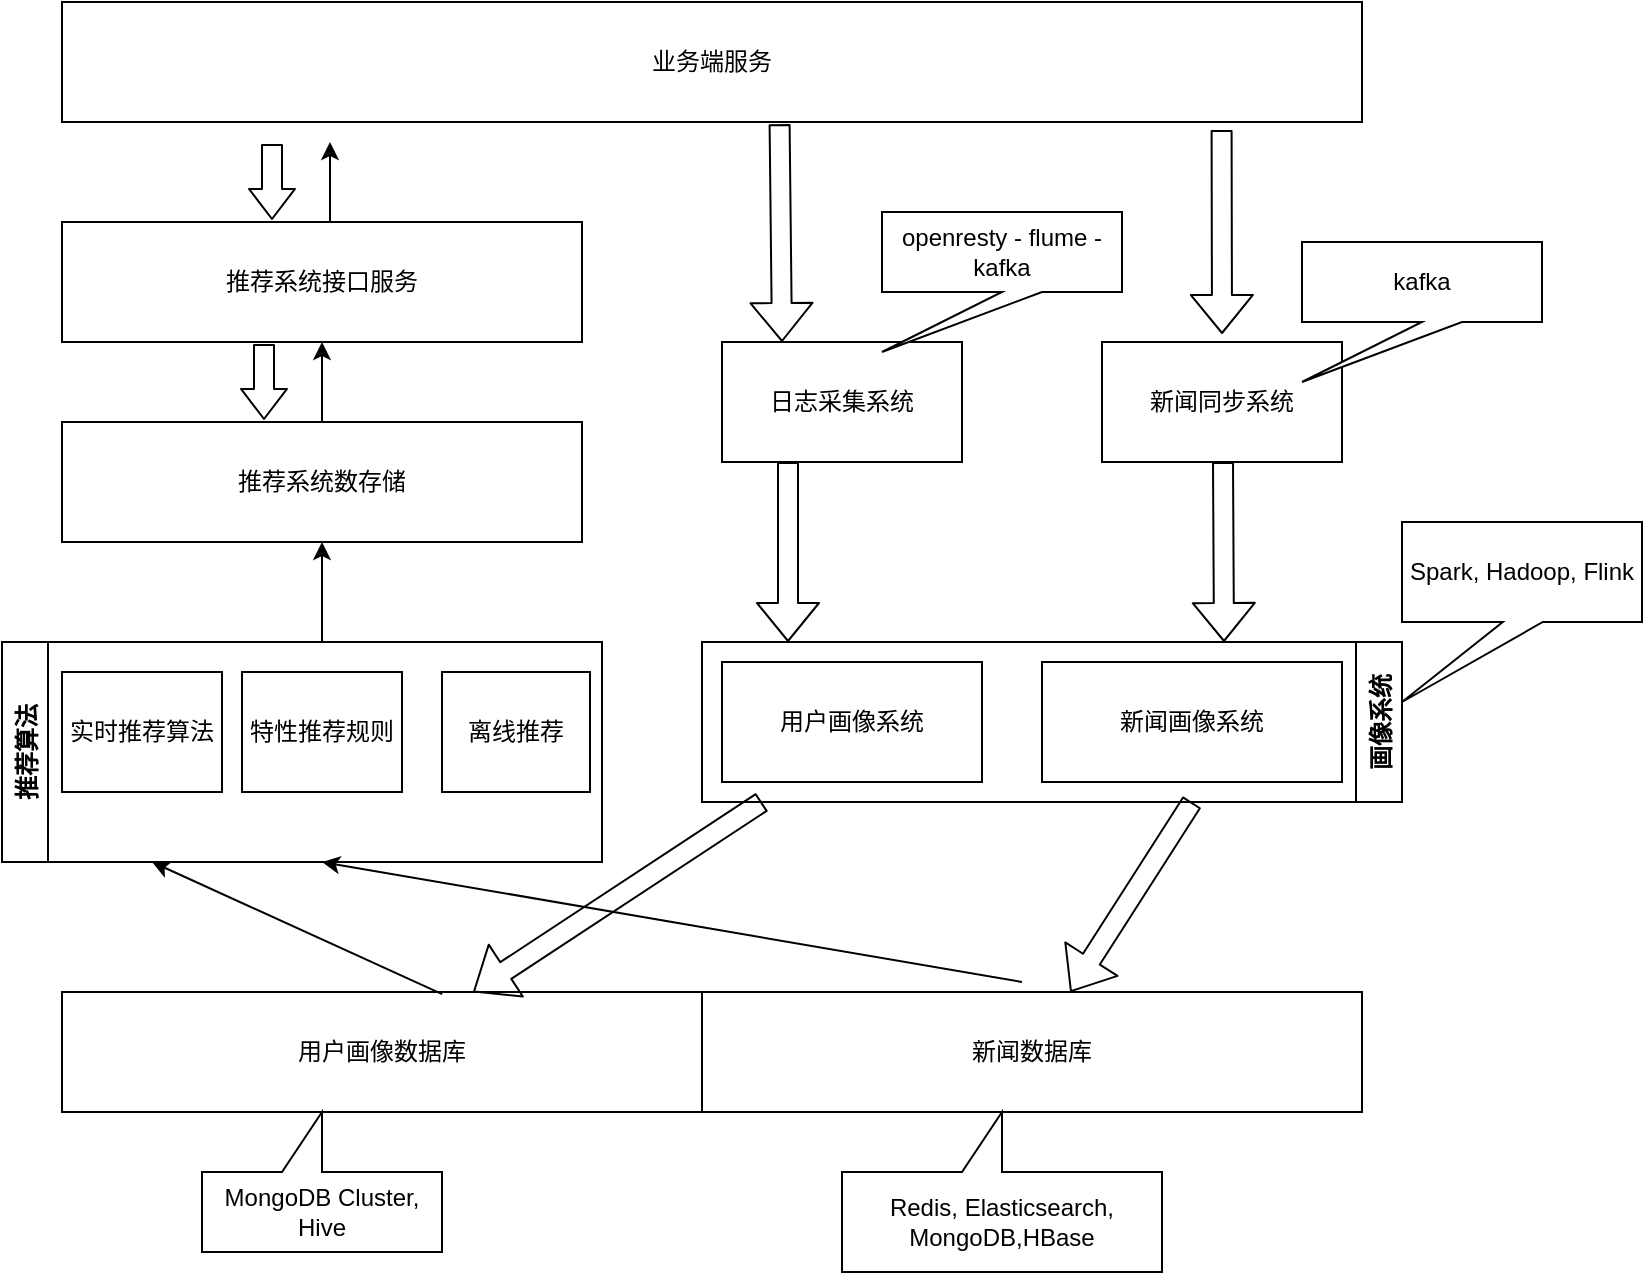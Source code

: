 <mxfile version="14.7.1" type="github">
  <diagram id="Fe9ZtSasT4ryfxhcTGeW" name="Page-1">
    <mxGraphModel dx="786" dy="513" grid="1" gridSize="10" guides="1" tooltips="1" connect="1" arrows="1" fold="1" page="1" pageScale="1" pageWidth="827" pageHeight="1169" math="0" shadow="0">
      <root>
        <mxCell id="0" />
        <mxCell id="1" parent="0" />
        <mxCell id="C9hMTWXCNB1dkGzNmwp6-1" value="业务端服务" style="rounded=0;whiteSpace=wrap;html=1;" vertex="1" parent="1">
          <mxGeometry x="150" y="120" width="650" height="60" as="geometry" />
        </mxCell>
        <mxCell id="C9hMTWXCNB1dkGzNmwp6-3" value="推荐系统接口服务" style="rounded=0;whiteSpace=wrap;html=1;" vertex="1" parent="1">
          <mxGeometry x="150" y="230" width="260" height="60" as="geometry" />
        </mxCell>
        <mxCell id="C9hMTWXCNB1dkGzNmwp6-4" value="推荐系统数存储" style="rounded=0;whiteSpace=wrap;html=1;" vertex="1" parent="1">
          <mxGeometry x="150" y="330" width="260" height="60" as="geometry" />
        </mxCell>
        <mxCell id="C9hMTWXCNB1dkGzNmwp6-5" value="用户画像数据库" style="rounded=0;whiteSpace=wrap;html=1;" vertex="1" parent="1">
          <mxGeometry x="150" y="615" width="320" height="60" as="geometry" />
        </mxCell>
        <mxCell id="C9hMTWXCNB1dkGzNmwp6-8" value="新闻画像系统" style="rounded=0;whiteSpace=wrap;html=1;" vertex="1" parent="1">
          <mxGeometry x="640" y="450" width="150" height="60" as="geometry" />
        </mxCell>
        <mxCell id="C9hMTWXCNB1dkGzNmwp6-9" value="新闻数据库" style="rounded=0;whiteSpace=wrap;html=1;" vertex="1" parent="1">
          <mxGeometry x="470" y="615" width="330" height="60" as="geometry" />
        </mxCell>
        <mxCell id="C9hMTWXCNB1dkGzNmwp6-10" value="用户画像系统" style="rounded=0;whiteSpace=wrap;html=1;" vertex="1" parent="1">
          <mxGeometry x="480" y="450" width="130" height="60" as="geometry" />
        </mxCell>
        <mxCell id="C9hMTWXCNB1dkGzNmwp6-11" value="日志采集系统" style="rounded=0;whiteSpace=wrap;html=1;" vertex="1" parent="1">
          <mxGeometry x="480" y="290" width="120" height="60" as="geometry" />
        </mxCell>
        <mxCell id="C9hMTWXCNB1dkGzNmwp6-12" value="新闻同步系统" style="rounded=0;whiteSpace=wrap;html=1;" vertex="1" parent="1">
          <mxGeometry x="670" y="290" width="120" height="60" as="geometry" />
        </mxCell>
        <mxCell id="C9hMTWXCNB1dkGzNmwp6-14" value="" style="shape=flexArrow;endArrow=classic;html=1;entryX=0.25;entryY=0;entryDx=0;entryDy=0;exitX=0.552;exitY=1.017;exitDx=0;exitDy=0;exitPerimeter=0;" edge="1" parent="1" source="C9hMTWXCNB1dkGzNmwp6-1" target="C9hMTWXCNB1dkGzNmwp6-11">
          <mxGeometry width="50" height="50" relative="1" as="geometry">
            <mxPoint x="510" y="234" as="sourcePoint" />
            <mxPoint x="510" y="370" as="targetPoint" />
          </mxGeometry>
        </mxCell>
        <mxCell id="C9hMTWXCNB1dkGzNmwp6-16" value="" style="shape=flexArrow;endArrow=classic;html=1;entryX=0.25;entryY=0;entryDx=0;entryDy=0;exitX=0.892;exitY=1.067;exitDx=0;exitDy=0;exitPerimeter=0;" edge="1" parent="1" source="C9hMTWXCNB1dkGzNmwp6-1">
          <mxGeometry width="50" height="50" relative="1" as="geometry">
            <mxPoint x="730" y="230" as="sourcePoint" />
            <mxPoint x="730" y="286" as="targetPoint" />
          </mxGeometry>
        </mxCell>
        <mxCell id="C9hMTWXCNB1dkGzNmwp6-17" value="" style="shape=flexArrow;endArrow=classic;html=1;" edge="1" parent="1">
          <mxGeometry width="50" height="50" relative="1" as="geometry">
            <mxPoint x="513" y="350" as="sourcePoint" />
            <mxPoint x="513" y="440" as="targetPoint" />
          </mxGeometry>
        </mxCell>
        <mxCell id="C9hMTWXCNB1dkGzNmwp6-18" value="" style="shape=flexArrow;endArrow=classic;html=1;" edge="1" parent="1">
          <mxGeometry width="50" height="50" relative="1" as="geometry">
            <mxPoint x="730.5" y="350" as="sourcePoint" />
            <mxPoint x="731" y="440" as="targetPoint" />
          </mxGeometry>
        </mxCell>
        <mxCell id="C9hMTWXCNB1dkGzNmwp6-19" value="" style="shape=flexArrow;endArrow=classic;html=1;" edge="1" parent="1" target="C9hMTWXCNB1dkGzNmwp6-5">
          <mxGeometry width="50" height="50" relative="1" as="geometry">
            <mxPoint x="500" y="520" as="sourcePoint" />
            <mxPoint x="510" y="430" as="targetPoint" />
          </mxGeometry>
        </mxCell>
        <mxCell id="C9hMTWXCNB1dkGzNmwp6-21" value="" style="shape=flexArrow;endArrow=classic;html=1;" edge="1" parent="1" target="C9hMTWXCNB1dkGzNmwp6-9">
          <mxGeometry width="50" height="50" relative="1" as="geometry">
            <mxPoint x="715" y="520" as="sourcePoint" />
            <mxPoint x="510" y="430" as="targetPoint" />
          </mxGeometry>
        </mxCell>
        <mxCell id="C9hMTWXCNB1dkGzNmwp6-24" value="推荐算法" style="swimlane;horizontal=0;" vertex="1" parent="1">
          <mxGeometry x="120" y="440" width="300" height="110" as="geometry" />
        </mxCell>
        <mxCell id="C9hMTWXCNB1dkGzNmwp6-6" value="实时推荐算法" style="rounded=0;whiteSpace=wrap;html=1;" vertex="1" parent="C9hMTWXCNB1dkGzNmwp6-24">
          <mxGeometry x="30" y="15" width="80" height="60" as="geometry" />
        </mxCell>
        <mxCell id="C9hMTWXCNB1dkGzNmwp6-7" value="离线推荐" style="rounded=0;whiteSpace=wrap;html=1;" vertex="1" parent="C9hMTWXCNB1dkGzNmwp6-24">
          <mxGeometry x="220" y="15" width="74" height="60" as="geometry" />
        </mxCell>
        <mxCell id="C9hMTWXCNB1dkGzNmwp6-36" value="特性推荐规则" style="rounded=0;whiteSpace=wrap;html=1;" vertex="1" parent="C9hMTWXCNB1dkGzNmwp6-24">
          <mxGeometry x="120" y="15" width="80" height="60" as="geometry" />
        </mxCell>
        <mxCell id="C9hMTWXCNB1dkGzNmwp6-25" value="" style="endArrow=classic;html=1;exitX=0.594;exitY=0.017;exitDx=0;exitDy=0;exitPerimeter=0;entryX=0.25;entryY=1;entryDx=0;entryDy=0;" edge="1" parent="1" source="C9hMTWXCNB1dkGzNmwp6-5" target="C9hMTWXCNB1dkGzNmwp6-24">
          <mxGeometry width="50" height="50" relative="1" as="geometry">
            <mxPoint x="460" y="480" as="sourcePoint" />
            <mxPoint x="510" y="430" as="targetPoint" />
          </mxGeometry>
        </mxCell>
        <mxCell id="C9hMTWXCNB1dkGzNmwp6-26" value="" style="endArrow=classic;html=1;" edge="1" parent="1">
          <mxGeometry width="50" height="50" relative="1" as="geometry">
            <mxPoint x="630" y="610" as="sourcePoint" />
            <mxPoint x="280" y="550" as="targetPoint" />
          </mxGeometry>
        </mxCell>
        <mxCell id="C9hMTWXCNB1dkGzNmwp6-27" value="" style="endArrow=classic;html=1;entryX=0.5;entryY=1;entryDx=0;entryDy=0;" edge="1" parent="1" target="C9hMTWXCNB1dkGzNmwp6-4">
          <mxGeometry width="50" height="50" relative="1" as="geometry">
            <mxPoint x="280" y="440" as="sourcePoint" />
            <mxPoint x="510" y="450" as="targetPoint" />
          </mxGeometry>
        </mxCell>
        <mxCell id="C9hMTWXCNB1dkGzNmwp6-28" value="" style="endArrow=classic;html=1;" edge="1" parent="1" source="C9hMTWXCNB1dkGzNmwp6-4">
          <mxGeometry width="50" height="50" relative="1" as="geometry">
            <mxPoint x="280" y="309.289" as="sourcePoint" />
            <mxPoint x="280" y="290" as="targetPoint" />
          </mxGeometry>
        </mxCell>
        <mxCell id="C9hMTWXCNB1dkGzNmwp6-29" value="" style="shape=flexArrow;endArrow=classic;html=1;endWidth=12;endSize=4.67;" edge="1" parent="1">
          <mxGeometry width="50" height="50" relative="1" as="geometry">
            <mxPoint x="251" y="291" as="sourcePoint" />
            <mxPoint x="251" y="329" as="targetPoint" />
          </mxGeometry>
        </mxCell>
        <mxCell id="C9hMTWXCNB1dkGzNmwp6-30" value="" style="endArrow=classic;html=1;" edge="1" parent="1">
          <mxGeometry width="50" height="50" relative="1" as="geometry">
            <mxPoint x="284" y="230" as="sourcePoint" />
            <mxPoint x="284" y="190" as="targetPoint" />
          </mxGeometry>
        </mxCell>
        <mxCell id="C9hMTWXCNB1dkGzNmwp6-31" value="" style="shape=flexArrow;endArrow=classic;html=1;endWidth=12;endSize=4.67;" edge="1" parent="1">
          <mxGeometry width="50" height="50" relative="1" as="geometry">
            <mxPoint x="255" y="191" as="sourcePoint" />
            <mxPoint x="255" y="229" as="targetPoint" />
          </mxGeometry>
        </mxCell>
        <mxCell id="C9hMTWXCNB1dkGzNmwp6-32" value="openresty - flume - kafka" style="shape=callout;whiteSpace=wrap;html=1;perimeter=calloutPerimeter;position2=0;" vertex="1" parent="1">
          <mxGeometry x="560" y="225" width="120" height="70" as="geometry" />
        </mxCell>
        <mxCell id="C9hMTWXCNB1dkGzNmwp6-33" value="kafka" style="shape=callout;whiteSpace=wrap;html=1;perimeter=calloutPerimeter;position2=0;" vertex="1" parent="1">
          <mxGeometry x="770" y="240" width="120" height="70" as="geometry" />
        </mxCell>
        <mxCell id="C9hMTWXCNB1dkGzNmwp6-34" value="MongoDB Cluster, Hive" style="shape=callout;whiteSpace=wrap;html=1;perimeter=calloutPerimeter;direction=west;" vertex="1" parent="1">
          <mxGeometry x="220" y="675" width="120" height="70" as="geometry" />
        </mxCell>
        <mxCell id="C9hMTWXCNB1dkGzNmwp6-35" value="Redis, Elasticsearch, MongoDB,HBase" style="shape=callout;whiteSpace=wrap;html=1;perimeter=calloutPerimeter;direction=west;" vertex="1" parent="1">
          <mxGeometry x="540" y="675" width="160" height="80" as="geometry" />
        </mxCell>
        <mxCell id="C9hMTWXCNB1dkGzNmwp6-37" value="Spark, Hadoop, Flink" style="shape=callout;whiteSpace=wrap;html=1;perimeter=calloutPerimeter;position2=0;size=40;position=0.42;" vertex="1" parent="1">
          <mxGeometry x="820" y="380" width="120" height="90" as="geometry" />
        </mxCell>
        <mxCell id="C9hMTWXCNB1dkGzNmwp6-38" value="画像系统" style="swimlane;horizontal=0;direction=west;" vertex="1" parent="1">
          <mxGeometry x="470" y="440" width="350" height="80" as="geometry" />
        </mxCell>
      </root>
    </mxGraphModel>
  </diagram>
</mxfile>
